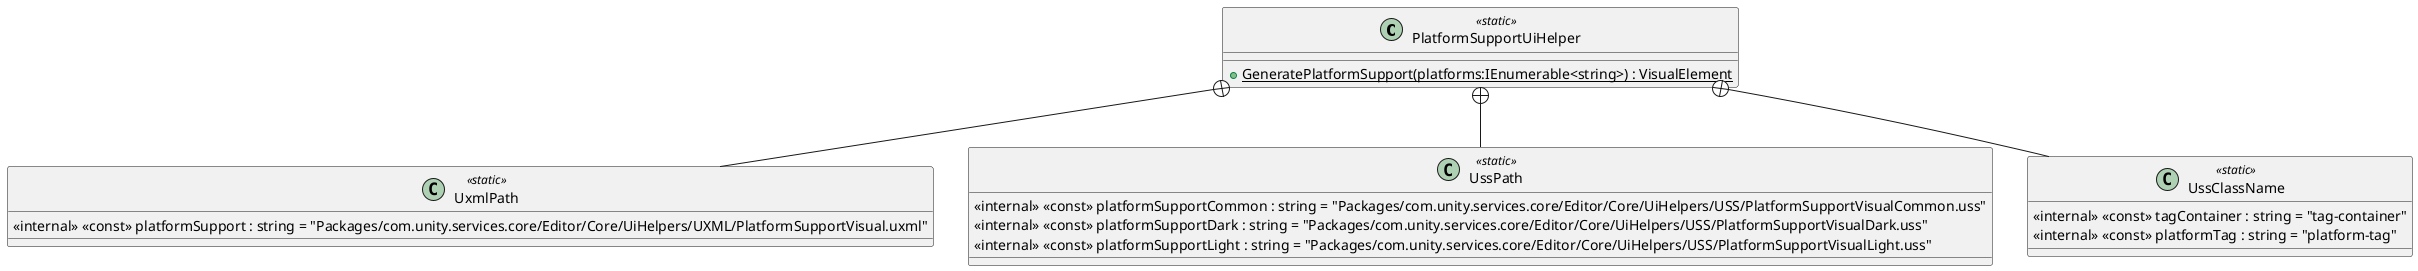 @startuml
class PlatformSupportUiHelper <<static>> {
    + {static} GeneratePlatformSupport(platforms:IEnumerable<string>) : VisualElement
}
class UxmlPath <<static>> {
    <<internal>> <<const>> platformSupport : string = "Packages/com.unity.services.core/Editor/Core/UiHelpers/UXML/PlatformSupportVisual.uxml"
}
class UssPath <<static>> {
    <<internal>> <<const>> platformSupportCommon : string = "Packages/com.unity.services.core/Editor/Core/UiHelpers/USS/PlatformSupportVisualCommon.uss"
    <<internal>> <<const>> platformSupportDark : string = "Packages/com.unity.services.core/Editor/Core/UiHelpers/USS/PlatformSupportVisualDark.uss"
    <<internal>> <<const>> platformSupportLight : string = "Packages/com.unity.services.core/Editor/Core/UiHelpers/USS/PlatformSupportVisualLight.uss"
}
class UssClassName <<static>> {
    <<internal>> <<const>> tagContainer : string = "tag-container"
    <<internal>> <<const>> platformTag : string = "platform-tag"
}
PlatformSupportUiHelper +-- UxmlPath
PlatformSupportUiHelper +-- UssPath
PlatformSupportUiHelper +-- UssClassName
@enduml
